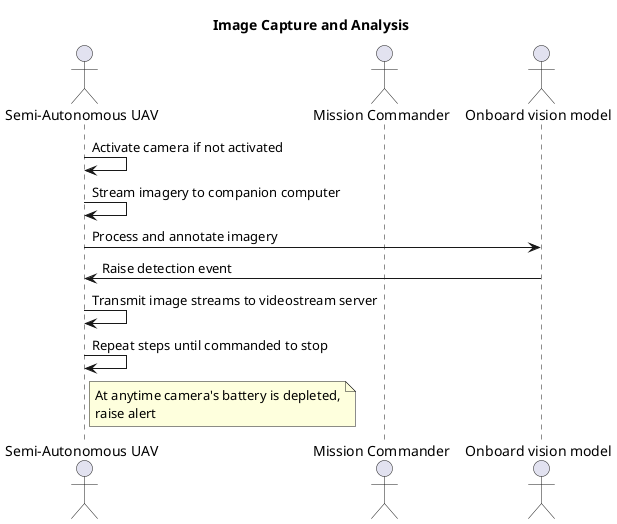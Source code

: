 @startuml
title "Image Capture and Analysis"

actor "Semi-Autonomous UAV" as UAV
actor "Mission Commander" as Commander
actor "Onboard vision model" as VisionModel

UAV -> UAV: Activate camera if not activated
UAV -> UAV: Stream imagery to companion computer
UAV -> VisionModel: Process and annotate imagery
VisionModel -> UAV: Raise detection event
UAV -> UAV: Transmit image streams to videostream server
UAV -> UAV: Repeat steps until commanded to stop

note right of UAV
At anytime camera's battery is depleted,
raise alert
end note

@enduml
